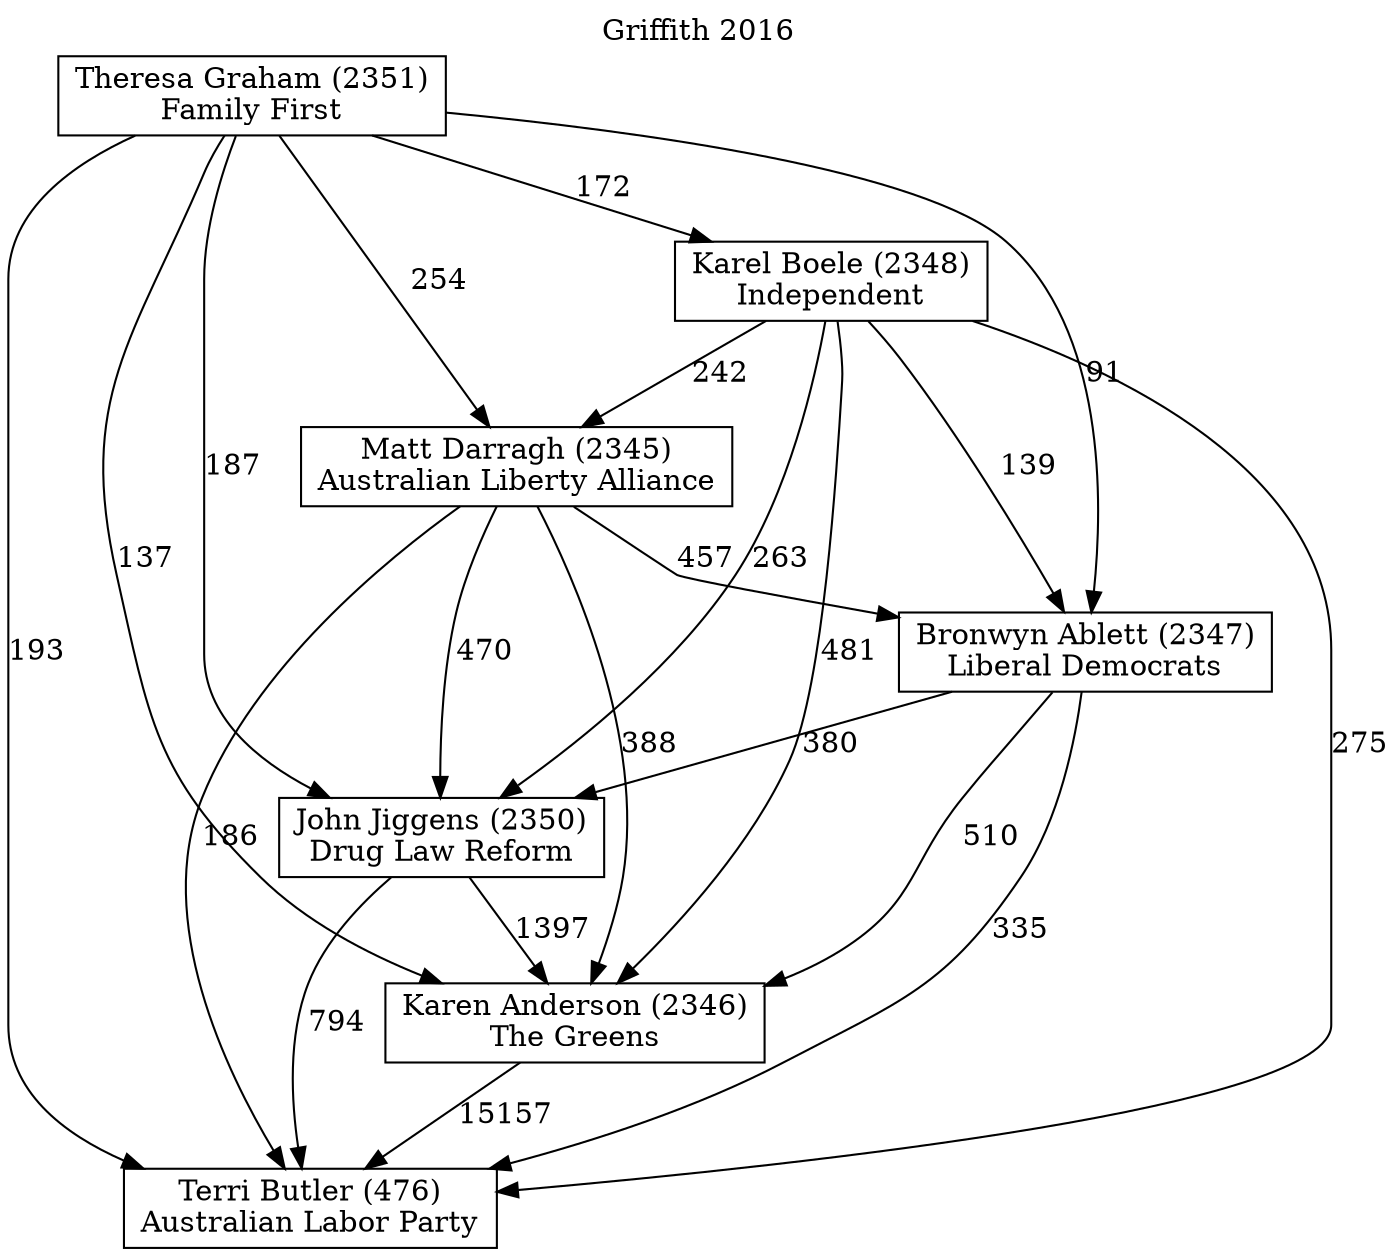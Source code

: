 // House preference flow
digraph "Terri Butler (476)_Griffith_2016" {
	graph [label="Griffith 2016" labelloc=t mclimit=10]
	node [shape=box]
	"Theresa Graham (2351)" [label="Theresa Graham (2351)
Family First"]
	"John Jiggens (2350)" [label="John Jiggens (2350)
Drug Law Reform"]
	"Matt Darragh (2345)" [label="Matt Darragh (2345)
Australian Liberty Alliance"]
	"Karel Boele (2348)" [label="Karel Boele (2348)
Independent"]
	"Bronwyn Ablett (2347)" [label="Bronwyn Ablett (2347)
Liberal Democrats"]
	"Karen Anderson (2346)" [label="Karen Anderson (2346)
The Greens"]
	"Terri Butler (476)" [label="Terri Butler (476)
Australian Labor Party"]
	"Karel Boele (2348)" -> "John Jiggens (2350)" [label=263]
	"Matt Darragh (2345)" -> "Terri Butler (476)" [label=186]
	"Matt Darragh (2345)" -> "Bronwyn Ablett (2347)" [label=457]
	"Karen Anderson (2346)" -> "Terri Butler (476)" [label=15157]
	"Theresa Graham (2351)" -> "Bronwyn Ablett (2347)" [label=91]
	"Theresa Graham (2351)" -> "Karen Anderson (2346)" [label=137]
	"John Jiggens (2350)" -> "Karen Anderson (2346)" [label=1397]
	"Theresa Graham (2351)" -> "Matt Darragh (2345)" [label=254]
	"Theresa Graham (2351)" -> "Karel Boele (2348)" [label=172]
	"Theresa Graham (2351)" -> "Terri Butler (476)" [label=193]
	"Karel Boele (2348)" -> "Matt Darragh (2345)" [label=242]
	"Bronwyn Ablett (2347)" -> "John Jiggens (2350)" [label=380]
	"John Jiggens (2350)" -> "Terri Butler (476)" [label=794]
	"Theresa Graham (2351)" -> "John Jiggens (2350)" [label=187]
	"Karel Boele (2348)" -> "Karen Anderson (2346)" [label=481]
	"Matt Darragh (2345)" -> "Karen Anderson (2346)" [label=388]
	"Matt Darragh (2345)" -> "John Jiggens (2350)" [label=470]
	"Bronwyn Ablett (2347)" -> "Karen Anderson (2346)" [label=510]
	"Karel Boele (2348)" -> "Bronwyn Ablett (2347)" [label=139]
	"Karel Boele (2348)" -> "Terri Butler (476)" [label=275]
	"Bronwyn Ablett (2347)" -> "Terri Butler (476)" [label=335]
}
